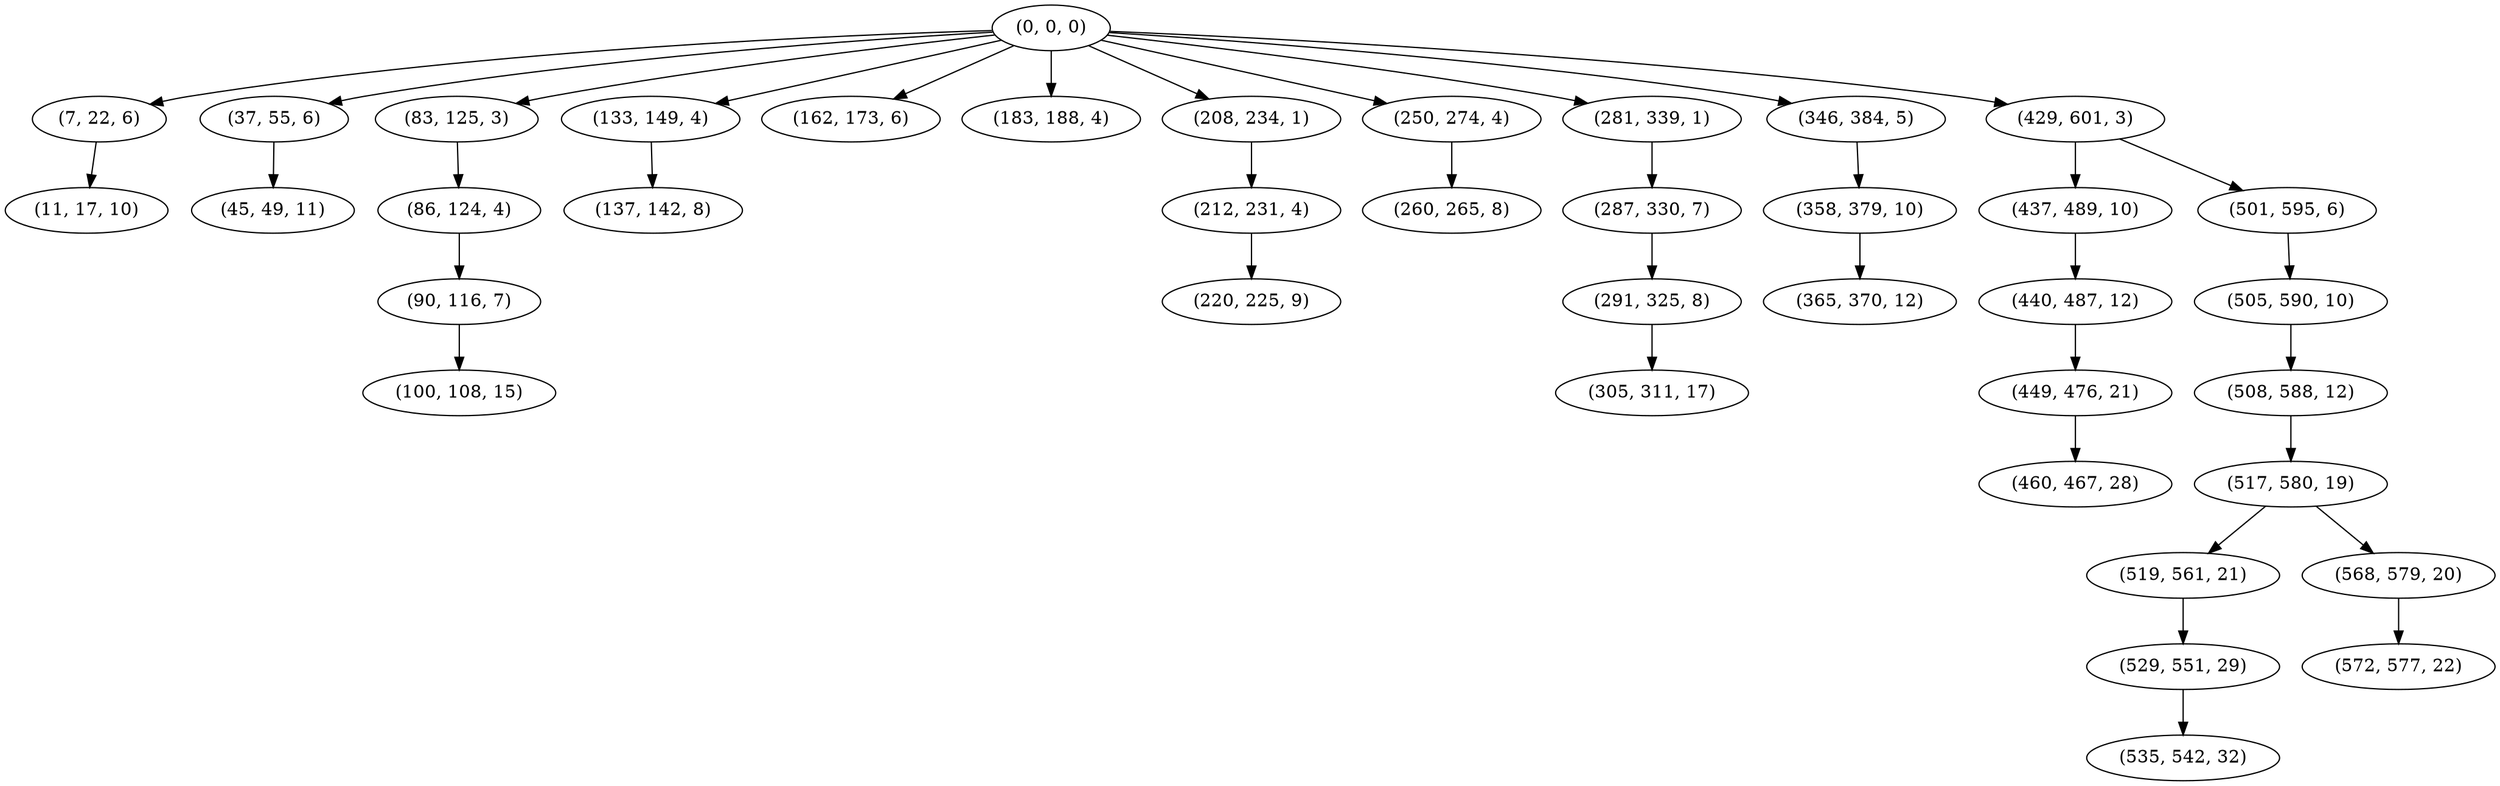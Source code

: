 digraph tree {
    "(0, 0, 0)";
    "(7, 22, 6)";
    "(11, 17, 10)";
    "(37, 55, 6)";
    "(45, 49, 11)";
    "(83, 125, 3)";
    "(86, 124, 4)";
    "(90, 116, 7)";
    "(100, 108, 15)";
    "(133, 149, 4)";
    "(137, 142, 8)";
    "(162, 173, 6)";
    "(183, 188, 4)";
    "(208, 234, 1)";
    "(212, 231, 4)";
    "(220, 225, 9)";
    "(250, 274, 4)";
    "(260, 265, 8)";
    "(281, 339, 1)";
    "(287, 330, 7)";
    "(291, 325, 8)";
    "(305, 311, 17)";
    "(346, 384, 5)";
    "(358, 379, 10)";
    "(365, 370, 12)";
    "(429, 601, 3)";
    "(437, 489, 10)";
    "(440, 487, 12)";
    "(449, 476, 21)";
    "(460, 467, 28)";
    "(501, 595, 6)";
    "(505, 590, 10)";
    "(508, 588, 12)";
    "(517, 580, 19)";
    "(519, 561, 21)";
    "(529, 551, 29)";
    "(535, 542, 32)";
    "(568, 579, 20)";
    "(572, 577, 22)";
    "(0, 0, 0)" -> "(7, 22, 6)";
    "(0, 0, 0)" -> "(37, 55, 6)";
    "(0, 0, 0)" -> "(83, 125, 3)";
    "(0, 0, 0)" -> "(133, 149, 4)";
    "(0, 0, 0)" -> "(162, 173, 6)";
    "(0, 0, 0)" -> "(183, 188, 4)";
    "(0, 0, 0)" -> "(208, 234, 1)";
    "(0, 0, 0)" -> "(250, 274, 4)";
    "(0, 0, 0)" -> "(281, 339, 1)";
    "(0, 0, 0)" -> "(346, 384, 5)";
    "(0, 0, 0)" -> "(429, 601, 3)";
    "(7, 22, 6)" -> "(11, 17, 10)";
    "(37, 55, 6)" -> "(45, 49, 11)";
    "(83, 125, 3)" -> "(86, 124, 4)";
    "(86, 124, 4)" -> "(90, 116, 7)";
    "(90, 116, 7)" -> "(100, 108, 15)";
    "(133, 149, 4)" -> "(137, 142, 8)";
    "(208, 234, 1)" -> "(212, 231, 4)";
    "(212, 231, 4)" -> "(220, 225, 9)";
    "(250, 274, 4)" -> "(260, 265, 8)";
    "(281, 339, 1)" -> "(287, 330, 7)";
    "(287, 330, 7)" -> "(291, 325, 8)";
    "(291, 325, 8)" -> "(305, 311, 17)";
    "(346, 384, 5)" -> "(358, 379, 10)";
    "(358, 379, 10)" -> "(365, 370, 12)";
    "(429, 601, 3)" -> "(437, 489, 10)";
    "(429, 601, 3)" -> "(501, 595, 6)";
    "(437, 489, 10)" -> "(440, 487, 12)";
    "(440, 487, 12)" -> "(449, 476, 21)";
    "(449, 476, 21)" -> "(460, 467, 28)";
    "(501, 595, 6)" -> "(505, 590, 10)";
    "(505, 590, 10)" -> "(508, 588, 12)";
    "(508, 588, 12)" -> "(517, 580, 19)";
    "(517, 580, 19)" -> "(519, 561, 21)";
    "(517, 580, 19)" -> "(568, 579, 20)";
    "(519, 561, 21)" -> "(529, 551, 29)";
    "(529, 551, 29)" -> "(535, 542, 32)";
    "(568, 579, 20)" -> "(572, 577, 22)";
}
